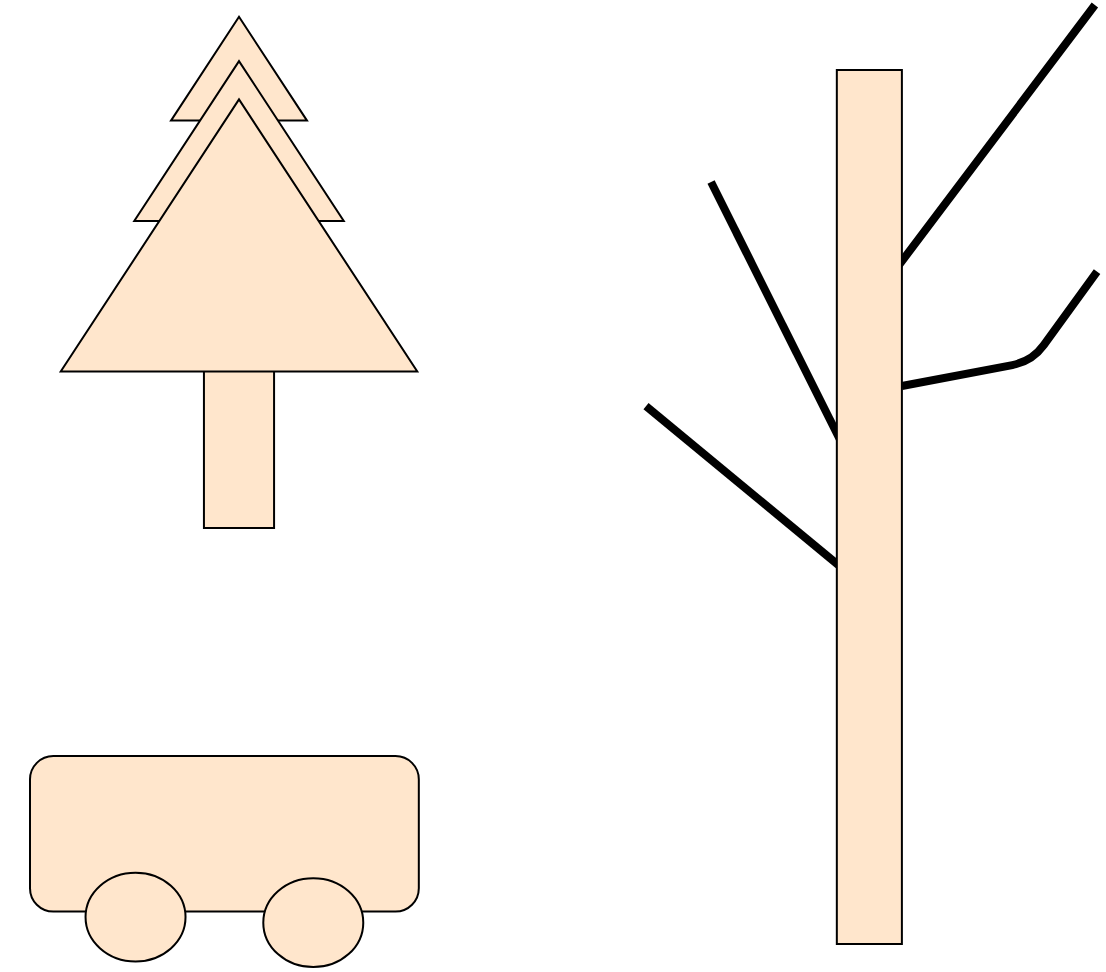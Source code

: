 <mxfile version="13.3.1" type="device"><diagram id="MIB1R59OK0qaJGG7BXn_" name="第 1 页"><mxGraphModel dx="1395" dy="1029" grid="0" gridSize="10" guides="1" tooltips="1" connect="1" arrows="1" fold="1" page="1" pageScale="1" pageWidth="827" pageHeight="1169" math="1" shadow="0"><root><mxCell id="0"/><mxCell id="XsM_bn-GOneEzCfnJQw2-17" value="汽车" style="" parent="0"/><mxCell id="XsM_bn-GOneEzCfnJQw2-29" value="" style="group" vertex="1" connectable="0" parent="XsM_bn-GOneEzCfnJQw2-17"><mxGeometry x="129" y="464" width="194.41" height="105.54" as="geometry"/></mxCell><mxCell id="XsM_bn-GOneEzCfnJQw2-19" value="" style="rounded=1;whiteSpace=wrap;html=1;fillColor=#FFE6CC;gradientColor=none;fontSize=18;" vertex="1" parent="XsM_bn-GOneEzCfnJQw2-29"><mxGeometry width="194.41" height="77.766" as="geometry"/></mxCell><mxCell id="XsM_bn-GOneEzCfnJQw2-20" value="" style="ellipse;whiteSpace=wrap;html=1;fillColor=#FFE6CC;gradientColor=none;fontSize=18;" vertex="1" parent="XsM_bn-GOneEzCfnJQw2-29"><mxGeometry x="27.773" y="58.325" width="49.991" height="44.438" as="geometry"/></mxCell><mxCell id="XsM_bn-GOneEzCfnJQw2-28" value="" style="ellipse;whiteSpace=wrap;html=1;fillColor=#FFE6CC;gradientColor=none;fontSize=18;" vertex="1" parent="XsM_bn-GOneEzCfnJQw2-29"><mxGeometry x="116.646" y="61.102" width="49.991" height="44.438" as="geometry"/></mxCell><mxCell id="XsM_bn-GOneEzCfnJQw2-21" value="树" style="" parent="0"/><mxCell id="XsM_bn-GOneEzCfnJQw2-34" value="" style="group" vertex="1" connectable="0" parent="XsM_bn-GOneEzCfnJQw2-21"><mxGeometry x="114" y="101" width="239" height="249" as="geometry"/></mxCell><mxCell id="XsM_bn-GOneEzCfnJQw2-33" value="" style="rounded=0;whiteSpace=wrap;html=1;fillColor=#FFE6CC;gradientColor=none;fontSize=18;" vertex="1" parent="XsM_bn-GOneEzCfnJQw2-34"><mxGeometry x="101.968" y="102.529" width="35.064" height="146.471" as="geometry"/></mxCell><mxCell id="XsM_bn-GOneEzCfnJQw2-30" value="" style="triangle;whiteSpace=wrap;html=1;fillColor=#FFE6CC;gradientColor=none;fontSize=18;rotation=-90;" vertex="1" parent="XsM_bn-GOneEzCfnJQw2-34"><mxGeometry x="93.553" y="-14.647" width="51.894" height="68.004" as="geometry"/></mxCell><mxCell id="XsM_bn-GOneEzCfnJQw2-31" value="" style="triangle;whiteSpace=wrap;html=1;fillColor=#FFE6CC;gradientColor=none;fontSize=18;rotation=-90;" vertex="1" parent="XsM_bn-GOneEzCfnJQw2-34"><mxGeometry x="79.528" y="3.139" width="79.945" height="104.763" as="geometry"/></mxCell><mxCell id="XsM_bn-GOneEzCfnJQw2-32" value="" style="triangle;whiteSpace=wrap;html=1;fillColor=#FFE6CC;gradientColor=none;fontSize=18;rotation=-90;" vertex="1" parent="XsM_bn-GOneEzCfnJQw2-34"><mxGeometry x="51.477" y="13.601" width="136.046" height="178.281" as="geometry"/></mxCell><mxCell id="XsM_bn-GOneEzCfnJQw2-53" value="棍子树" parent="0"/><mxCell id="XsM_bn-GOneEzCfnJQw2-59" value="" style="group" vertex="1" connectable="0" parent="XsM_bn-GOneEzCfnJQw2-53"><mxGeometry x="437" y="121" width="193" height="437" as="geometry"/></mxCell><mxCell id="XsM_bn-GOneEzCfnJQw2-54" value="" style="endArrow=none;html=1;fontSize=18;strokeWidth=4;" edge="1" parent="XsM_bn-GOneEzCfnJQw2-59"><mxGeometry width="50" height="50" relative="1" as="geometry"><mxPoint x="126.86" y="113.172" as="sourcePoint"/><mxPoint x="224.444" y="-32.495" as="targetPoint"/><Array as="points"><mxPoint x="106.258" y="124.377"/></Array></mxGeometry></mxCell><mxCell id="XsM_bn-GOneEzCfnJQw2-55" value="" style="endArrow=none;html=1;fontSize=18;strokeWidth=4;" edge="1" parent="XsM_bn-GOneEzCfnJQw2-59"><mxGeometry width="50" height="50" relative="1" as="geometry"><mxPoint x="127.944" y="157.992" as="sourcePoint"/><mxPoint x="225.528" y="100.846" as="targetPoint"/><Array as="points"><mxPoint x="193.0" y="145.667"/></Array></mxGeometry></mxCell><mxCell id="XsM_bn-GOneEzCfnJQw2-56" value="" style="endArrow=none;html=1;fontSize=18;strokeWidth=4;" edge="1" parent="XsM_bn-GOneEzCfnJQw2-59"><mxGeometry width="50" height="50" relative="1" as="geometry"><mxPoint x="97.584" y="186.005" as="sourcePoint"/><mxPoint x="32.528" y="56.026" as="targetPoint"/></mxGeometry></mxCell><mxCell id="XsM_bn-GOneEzCfnJQw2-57" value="" style="endArrow=none;html=1;fontSize=18;strokeWidth=4;exitX=0;exitY=0.569;exitDx=0;exitDy=0;exitPerimeter=0;" edge="1" parent="XsM_bn-GOneEzCfnJQw2-59"><mxGeometry width="50" height="50" relative="1" as="geometry"><mxPoint x="97.584" y="248.653" as="sourcePoint"/><mxPoint y="168.077" as="targetPoint"/><Array as="points"/></mxGeometry></mxCell><mxCell id="XsM_bn-GOneEzCfnJQw2-58" value="" style="rounded=0;whiteSpace=wrap;html=1;fillColor=#FFE6CC;gradientColor=none;fontSize=18;" vertex="1" parent="XsM_bn-GOneEzCfnJQw2-59"><mxGeometry x="95.416" width="32.528" height="437" as="geometry"/></mxCell></root></mxGraphModel></diagram></mxfile>